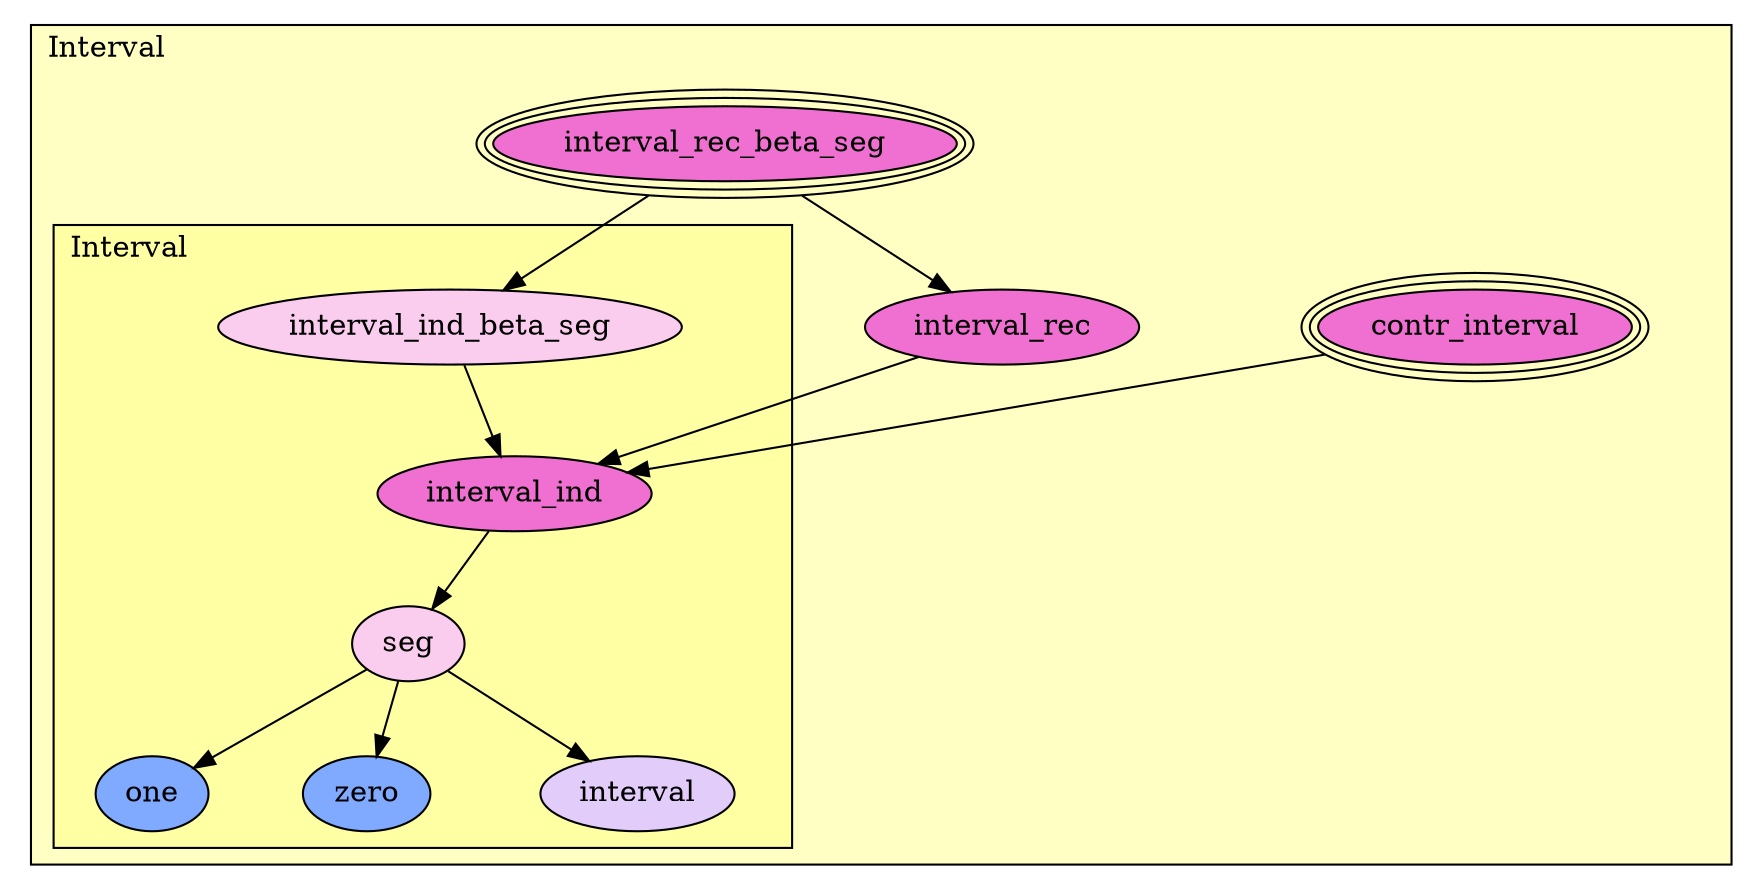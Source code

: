digraph HoTT_HIT_Interval {
  graph [ratio=0.5]
  node [style=filled]
Interval_Interval_interval_ind_beta_seg [label="interval_ind_beta_seg", URL=<Interval.html#Interval.interval_ind_beta_seg>, fillcolor="#FACDEF"] ;
Interval_Interval_interval_ind [label="interval_ind", URL=<Interval.html#Interval.interval_ind>, fillcolor="#F070D1"] ;
Interval_Interval_seg [label="seg", URL=<Interval.html#Interval.seg>, fillcolor="#FACDEF"] ;
Interval_Interval_one [label="one", URL=<Interval.html#Interval.one>, fillcolor="#7FAAFF"] ;
Interval_Interval_zero [label="zero", URL=<Interval.html#Interval.zero>, fillcolor="#7FAAFF"] ;
Interval_Interval_interval [label="interval", URL=<Interval.html#Interval.interval>, fillcolor="#E2CDFA"] ;
Interval_contr_interval [label="contr_interval", URL=<Interval.html#contr_interval>, peripheries=3, fillcolor="#F070D1"] ;
Interval_interval_rec_beta_seg [label="interval_rec_beta_seg", URL=<Interval.html#interval_rec_beta_seg>, peripheries=3, fillcolor="#F070D1"] ;
Interval_interval_rec [label="interval_rec", URL=<Interval.html#interval_rec>, fillcolor="#F070D1"] ;
  Interval_Interval_interval_ind_beta_seg -> Interval_Interval_interval_ind [] ;
  Interval_Interval_interval_ind -> Interval_Interval_seg [] ;
  Interval_Interval_seg -> Interval_Interval_one [] ;
  Interval_Interval_seg -> Interval_Interval_zero [] ;
  Interval_Interval_seg -> Interval_Interval_interval [] ;
  Interval_contr_interval -> Interval_Interval_interval_ind [] ;
  Interval_interval_rec_beta_seg -> Interval_Interval_interval_ind_beta_seg [] ;
  Interval_interval_rec_beta_seg -> Interval_interval_rec [] ;
  Interval_interval_rec -> Interval_Interval_interval_ind [] ;
subgraph cluster_Interval { label="Interval"; fillcolor="#FFFFC3"; labeljust=l; style=filled 
subgraph cluster_Interval_Interval { label="Interval"; fillcolor="#FFFFA3"; labeljust=l; style=filled 
Interval_Interval_interval; Interval_Interval_zero; Interval_Interval_one; Interval_Interval_seg; Interval_Interval_interval_ind; Interval_Interval_interval_ind_beta_seg; };
Interval_interval_rec; Interval_interval_rec_beta_seg; Interval_contr_interval; };
} /* END */
